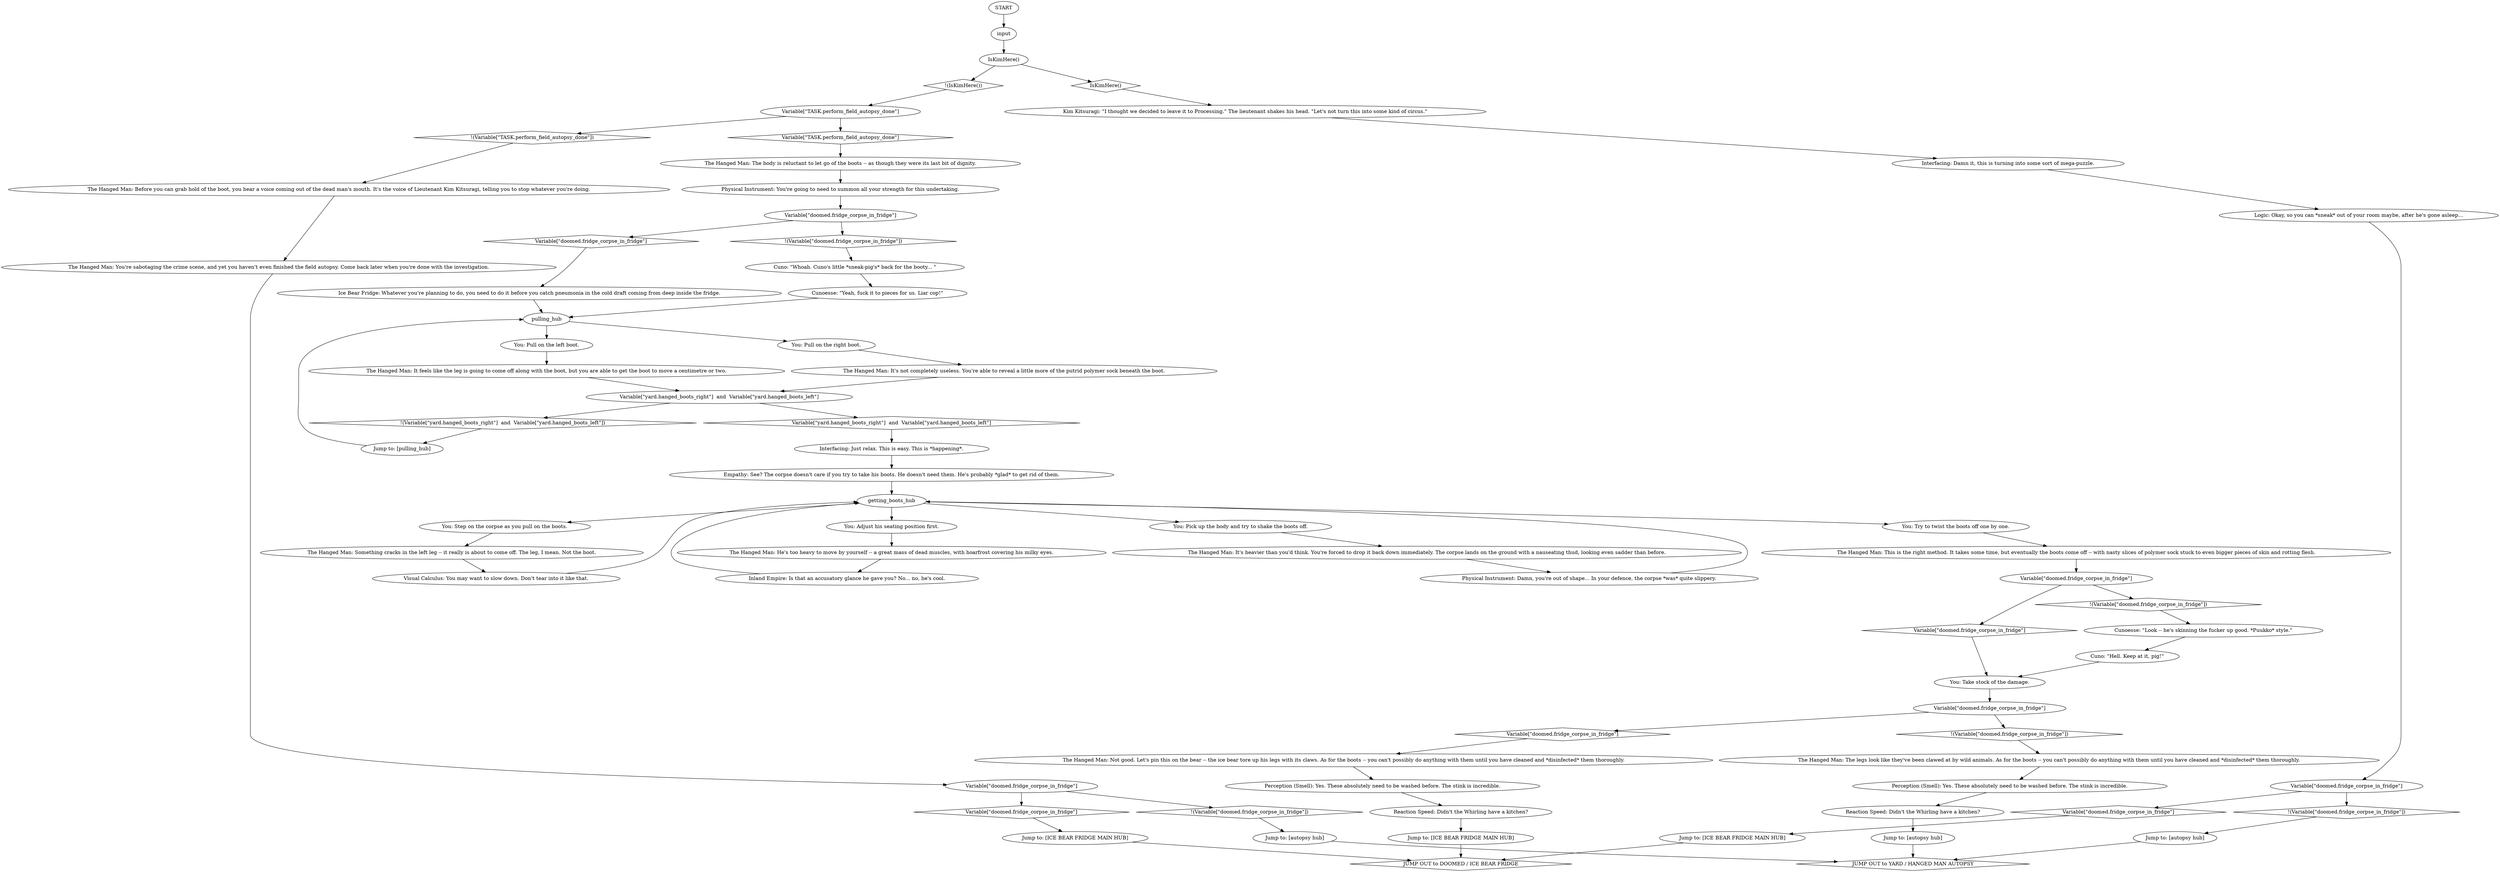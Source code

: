 # YARD / HANGED MAN BOOTS
# If Kim is not there, you can take off the boots once the body is down.
# ==================================================
digraph G {
	  0 [label="START"];
	  1 [label="input"];
	  2 [label="The Hanged Man: It feels like the leg is going to come off along with the boot, but you are able to get the boot to move a centimetre or two."];
	  3 [label="Ice Bear Fridge: Whatever you're planning to do, you need to do it before you catch pneumonia in the cold draft coming from deep inside the fridge."];
	  4 [label="The Hanged Man: Something cracks in the left leg -- it really is about to come off. The leg, I mean. Not the boot."];
	  5 [label="Cunoesse: \"Look -- he's skinning the fucker up good. *Puukko* style.\""];
	  6 [label="The Hanged Man: Before you can grab hold of the boot, you hear a voice coming out of the dead man's mouth. It's the voice of Lieutenant Kim Kitsuragi, telling you to stop whatever you're doing."];
	  7 [label="Cuno: \"Whoah. Cuno's little *sneak-pig's* back for the booty... \""];
	  8 [label="Variable[\"doomed.fridge_corpse_in_fridge\"]"];
	  9 [label="Variable[\"doomed.fridge_corpse_in_fridge\"]", shape=diamond];
	  10 [label="!(Variable[\"doomed.fridge_corpse_in_fridge\"])", shape=diamond];
	  11 [label="The Hanged Man: It's heavier than you'd think. You're forced to drop it back down immediately. The corpse lands on the ground with a nauseating thud, looking even sadder than before."];
	  12 [label="pulling_hub"];
	  13 [label="Variable[\"doomed.fridge_corpse_in_fridge\"]"];
	  14 [label="Variable[\"doomed.fridge_corpse_in_fridge\"]", shape=diamond];
	  15 [label="!(Variable[\"doomed.fridge_corpse_in_fridge\"])", shape=diamond];
	  16 [label="Jump to: [autopsy hub]"];
	  17 [label="Kim Kitsuragi: \"I thought we decided to leave it to Processing.\" The lieutenant shakes his head. \"Let's not turn this into some kind of circus.\""];
	  18 [label="Jump to: [autopsy hub]"];
	  19 [label="You: Take stock of the damage."];
	  20 [label="getting_boots_hub"];
	  21 [label="Physical Instrument: Damn, you're out of shape... In your defence, the corpse *was* quite slippery."];
	  22 [label="Variable[\"doomed.fridge_corpse_in_fridge\"]"];
	  23 [label="Variable[\"doomed.fridge_corpse_in_fridge\"]", shape=diamond];
	  24 [label="!(Variable[\"doomed.fridge_corpse_in_fridge\"])", shape=diamond];
	  26 [label="Perception (Smell): Yes. These absolutely need to be washed before. The stink is incredible."];
	  27 [label="The Hanged Man: The body is reluctant to let go of the boots -- as though they were its last bit of dignity."];
	  28 [label="You: Step on the corpse as you pull on the boots."];
	  29 [label="Variable[\"doomed.fridge_corpse_in_fridge\"]"];
	  30 [label="Variable[\"doomed.fridge_corpse_in_fridge\"]", shape=diamond];
	  31 [label="!(Variable[\"doomed.fridge_corpse_in_fridge\"])", shape=diamond];
	  32 [label="Empathy: See? The corpse doesn't care if you try to take his boots. He doesn't need them. He's probably *glad* to get rid of them."];
	  33 [label="Variable[\"TASK.perform_field_autopsy_done\"]"];
	  34 [label="Variable[\"TASK.perform_field_autopsy_done\"]", shape=diamond];
	  35 [label="!(Variable[\"TASK.perform_field_autopsy_done\"])", shape=diamond];
	  36 [label="You: Pick up the body and try to shake the boots off."];
	  37 [label="The Hanged Man: Not good. Let's pin this on the bear -- the ice bear tore up his legs with its claws. As for the boots -- you can't possibly do anything with them until you have cleaned and *disinfected* them thoroughly."];
	  38 [label="Visual Calculus: You may want to slow down. Don't tear into it like that."];
	  39 [label="Jump to: [ICE BEAR FRIDGE MAIN HUB]"];
	  40 [label="You: Pull on the right boot."];
	  41 [label="Logic: Okay, so you can *sneak* out of your room maybe, after he's gone asleep..."];
	  42 [label="Variable[\"yard.hanged_boots_right\"]  and  Variable[\"yard.hanged_boots_left\"]"];
	  43 [label="Variable[\"yard.hanged_boots_right\"]  and  Variable[\"yard.hanged_boots_left\"]", shape=diamond];
	  44 [label="!(Variable[\"yard.hanged_boots_right\"]  and  Variable[\"yard.hanged_boots_left\"])", shape=diamond];
	  45 [label="Reaction Speed: Didn't the Whirling have a kitchen?"];
	  46 [label="IsKimHere()"];
	  47 [label="IsKimHere()", shape=diamond];
	  48 [label="!(IsKimHere())", shape=diamond];
	  49 [label="Inland Empire: Is that an accusatory glance he gave you? No... no, he's cool."];
	  50 [label="Jump to: [autopsy hub]"];
	  51 [label="Jump to: [ICE BEAR FRIDGE MAIN HUB]"];
	  52 [label="Interfacing: Damn it, this is turning into some sort of mega-puzzle."];
	  53 [label="The Hanged Man: It's not completely useless. You're able to reveal a little more of the putrid polymer sock beneath the boot."];
	  54 [label="You: Try to twist the boots off one by one."];
	  55 [label="Jump to: [ICE BEAR FRIDGE MAIN HUB]"];
	  56 [label="Cunoesse: \"Yeah, fuck it to pieces for us. Liar cop!\""];
	  57 [label="Interfacing: Just relax. This is easy. This is *happening*."];
	  58 [label="The Hanged Man: You're sabotaging the crime scene, and yet you haven't even finished the field autopsy. Come back later when you're done with the investigation."];
	  59 [label="Variable[\"doomed.fridge_corpse_in_fridge\"]"];
	  60 [label="Variable[\"doomed.fridge_corpse_in_fridge\"]", shape=diamond];
	  61 [label="!(Variable[\"doomed.fridge_corpse_in_fridge\"])", shape=diamond];
	  62 [label="Reaction Speed: Didn't the Whirling have a kitchen?"];
	  63 [label="Cuno: \"Hell. Keep at it, pig!\""];
	  64 [label="You: Adjust his seating position first."];
	  65 [label="Physical Instrument: You're going to need to summon all your strength for this undertaking."];
	  66 [label="You: Pull on the left boot."];
	  67 [label="Perception (Smell): Yes. These absolutely need to be washed before. The stink is incredible."];
	  68 [label="The Hanged Man: This is the right method. It takes some time, but eventually the boots come off -- with nasty slices of polymer sock stuck to even bigger pieces of skin and rotting flesh."];
	  69 [label="Jump to: [pulling_hub]"];
	  70 [label="The Hanged Man: He's too heavy to move by yourself -- a great mass of dead muscles, with hoarfrost covering his milky eyes."];
	  71 [label="The Hanged Man: The legs look like they've been clawed at by wild animals. As for the boots -- you can't possibly do anything with them until you have cleaned and *disinfected* them thoroughly."];
	  4640194 [label="JUMP OUT to DOOMED / ICE BEAR FRIDGE", shape=diamond];
	  710635 [label="JUMP OUT to YARD / HANGED MAN AUTOPSY", shape=diamond];
	  0 -> 1
	  1 -> 46
	  2 -> 42
	  3 -> 12
	  4 -> 38
	  5 -> 63
	  6 -> 58
	  7 -> 56
	  8 -> 9
	  8 -> 10
	  9 -> 55
	  10 -> 50
	  11 -> 21
	  12 -> 40
	  12 -> 66
	  13 -> 14
	  13 -> 15
	  14 -> 3
	  15 -> 7
	  16 -> 710635
	  17 -> 52
	  18 -> 710635
	  19 -> 59
	  20 -> 64
	  20 -> 36
	  20 -> 28
	  20 -> 54
	  21 -> 20
	  22 -> 24
	  22 -> 23
	  23 -> 39
	  24 -> 18
	  26 -> 45
	  27 -> 65
	  28 -> 4
	  29 -> 30
	  29 -> 31
	  30 -> 19
	  31 -> 5
	  32 -> 20
	  33 -> 34
	  33 -> 35
	  34 -> 27
	  35 -> 6
	  36 -> 11
	  37 -> 67
	  38 -> 20
	  39 -> 4640194
	  40 -> 53
	  41 -> 8
	  42 -> 43
	  42 -> 44
	  43 -> 57
	  44 -> 69
	  45 -> 16
	  46 -> 48
	  46 -> 47
	  47 -> 17
	  48 -> 33
	  49 -> 20
	  50 -> 710635
	  51 -> 4640194
	  52 -> 41
	  53 -> 42
	  54 -> 68
	  55 -> 4640194
	  56 -> 12
	  57 -> 32
	  58 -> 22
	  59 -> 60
	  59 -> 61
	  60 -> 37
	  61 -> 71
	  62 -> 51
	  63 -> 19
	  64 -> 70
	  65 -> 13
	  66 -> 2
	  67 -> 62
	  68 -> 29
	  69 -> 12
	  70 -> 49
	  71 -> 26
}

